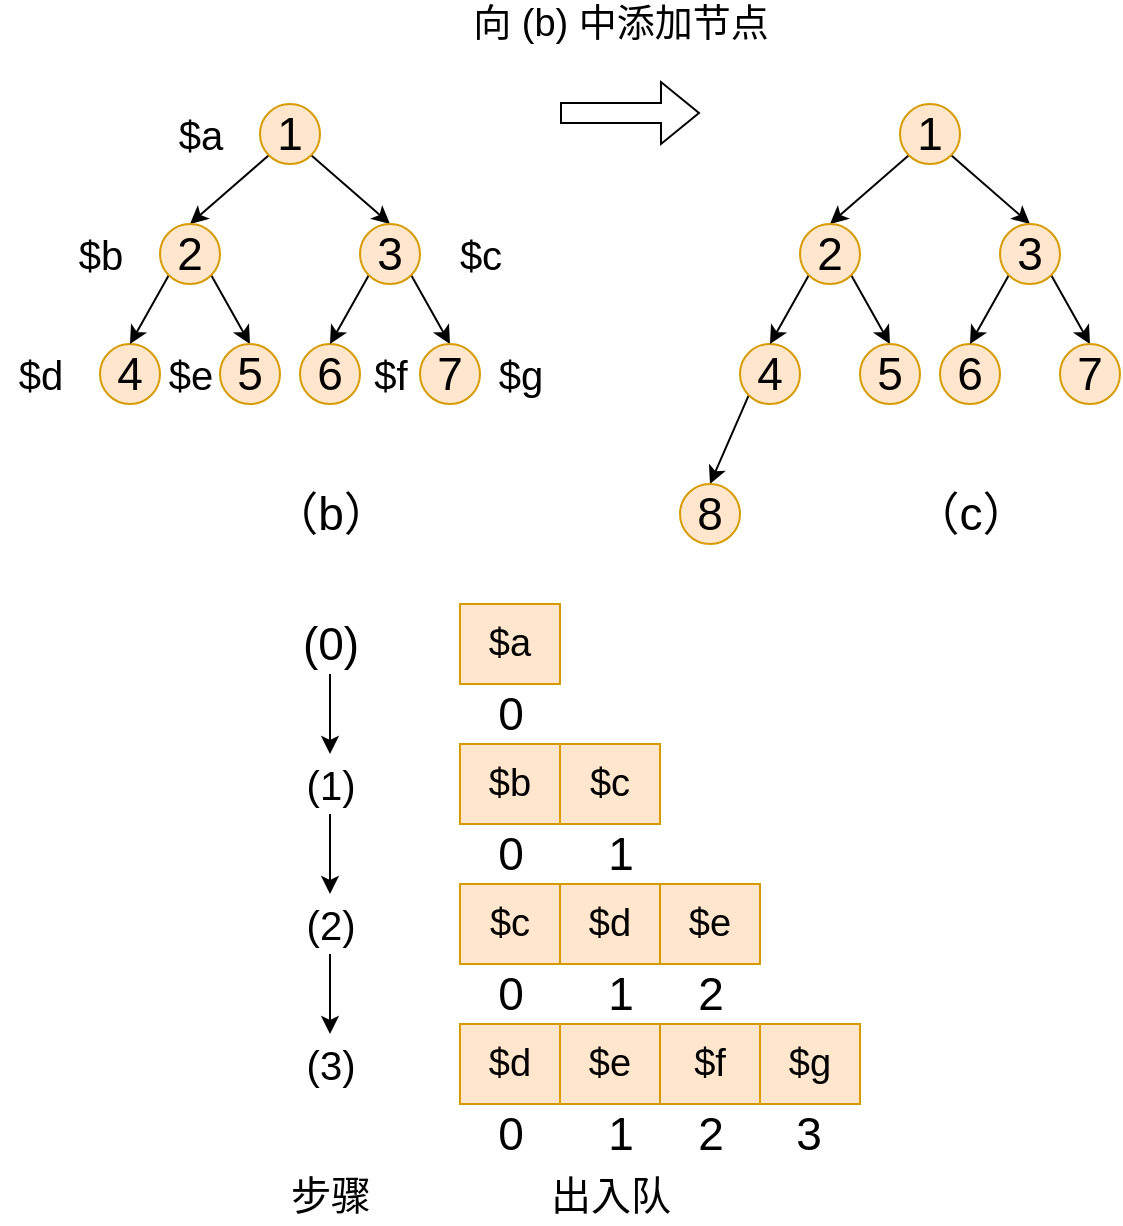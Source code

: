 <mxfile version="17.4.2" type="device"><diagram id="Hxz5rory-RA_ZtO3WT0c" name="Page-1"><mxGraphModel dx="731" dy="428" grid="1" gridSize="10" guides="1" tooltips="1" connect="1" arrows="1" fold="1" page="1" pageScale="1" pageWidth="827" pageHeight="1169" math="0" shadow="0"><root><mxCell id="0"/><mxCell id="1" parent="0"/><mxCell id="0pjJAwpjxIZUtkKJYewW-1" style="rounded=0;orthogonalLoop=1;jettySize=auto;html=1;exitX=0;exitY=1;exitDx=0;exitDy=0;entryX=0.5;entryY=0;entryDx=0;entryDy=0;" edge="1" parent="1" source="0pjJAwpjxIZUtkKJYewW-3" target="0pjJAwpjxIZUtkKJYewW-8"><mxGeometry relative="1" as="geometry"><mxPoint x="130" y="290" as="targetPoint"/></mxGeometry></mxCell><mxCell id="0pjJAwpjxIZUtkKJYewW-2" style="edgeStyle=none;rounded=0;orthogonalLoop=1;jettySize=auto;html=1;exitX=1;exitY=1;exitDx=0;exitDy=0;entryX=0.5;entryY=0;entryDx=0;entryDy=0;" edge="1" parent="1" source="0pjJAwpjxIZUtkKJYewW-3" target="0pjJAwpjxIZUtkKJYewW-11"><mxGeometry relative="1" as="geometry"/></mxCell><mxCell id="0pjJAwpjxIZUtkKJYewW-3" value="1" style="ellipse;whiteSpace=wrap;html=1;aspect=fixed;fontSize=23;fontStyle=0;fillColor=#ffe6cc;strokeColor=#d79b00;" vertex="1" parent="1"><mxGeometry x="140" y="220" width="30" height="30" as="geometry"/></mxCell><mxCell id="0pjJAwpjxIZUtkKJYewW-4" value="4" style="ellipse;whiteSpace=wrap;html=1;aspect=fixed;fontSize=23;fontStyle=0;fillColor=#ffe6cc;strokeColor=#d79b00;" vertex="1" parent="1"><mxGeometry x="60" y="340" width="30" height="30" as="geometry"/></mxCell><mxCell id="0pjJAwpjxIZUtkKJYewW-5" value="6" style="ellipse;whiteSpace=wrap;html=1;aspect=fixed;fontSize=23;fontStyle=0;fillColor=#ffe6cc;strokeColor=#d79b00;" vertex="1" parent="1"><mxGeometry x="160" y="340" width="30" height="30" as="geometry"/></mxCell><mxCell id="0pjJAwpjxIZUtkKJYewW-6" style="edgeStyle=none;rounded=0;orthogonalLoop=1;jettySize=auto;html=1;exitX=0;exitY=1;exitDx=0;exitDy=0;entryX=0.5;entryY=0;entryDx=0;entryDy=0;" edge="1" parent="1" source="0pjJAwpjxIZUtkKJYewW-8" target="0pjJAwpjxIZUtkKJYewW-4"><mxGeometry relative="1" as="geometry"/></mxCell><mxCell id="0pjJAwpjxIZUtkKJYewW-7" style="edgeStyle=none;rounded=0;orthogonalLoop=1;jettySize=auto;html=1;exitX=1;exitY=1;exitDx=0;exitDy=0;entryX=0.5;entryY=0;entryDx=0;entryDy=0;" edge="1" parent="1" source="0pjJAwpjxIZUtkKJYewW-8" target="0pjJAwpjxIZUtkKJYewW-12"><mxGeometry relative="1" as="geometry"/></mxCell><mxCell id="0pjJAwpjxIZUtkKJYewW-8" value="2" style="ellipse;whiteSpace=wrap;html=1;aspect=fixed;fontSize=23;fontStyle=0;fillColor=#ffe6cc;strokeColor=#d79b00;" vertex="1" parent="1"><mxGeometry x="90" y="280" width="30" height="30" as="geometry"/></mxCell><mxCell id="0pjJAwpjxIZUtkKJYewW-9" style="edgeStyle=none;rounded=0;orthogonalLoop=1;jettySize=auto;html=1;exitX=0;exitY=1;exitDx=0;exitDy=0;entryX=0.5;entryY=0;entryDx=0;entryDy=0;" edge="1" parent="1" source="0pjJAwpjxIZUtkKJYewW-11" target="0pjJAwpjxIZUtkKJYewW-5"><mxGeometry relative="1" as="geometry"/></mxCell><mxCell id="0pjJAwpjxIZUtkKJYewW-10" style="edgeStyle=none;rounded=0;orthogonalLoop=1;jettySize=auto;html=1;exitX=1;exitY=1;exitDx=0;exitDy=0;entryX=0.5;entryY=0;entryDx=0;entryDy=0;fontSize=23;" edge="1" parent="1" source="0pjJAwpjxIZUtkKJYewW-11" target="0pjJAwpjxIZUtkKJYewW-13"><mxGeometry relative="1" as="geometry"/></mxCell><mxCell id="0pjJAwpjxIZUtkKJYewW-11" value="3" style="ellipse;whiteSpace=wrap;html=1;aspect=fixed;fontSize=23;fontStyle=0;fillColor=#ffe6cc;strokeColor=#d79b00;" vertex="1" parent="1"><mxGeometry x="190" y="280" width="30" height="30" as="geometry"/></mxCell><mxCell id="0pjJAwpjxIZUtkKJYewW-12" value="5" style="ellipse;whiteSpace=wrap;html=1;aspect=fixed;fontSize=23;fontStyle=0;fillColor=#ffe6cc;strokeColor=#d79b00;" vertex="1" parent="1"><mxGeometry x="120" y="340" width="30" height="30" as="geometry"/></mxCell><mxCell id="0pjJAwpjxIZUtkKJYewW-13" value="7" style="ellipse;whiteSpace=wrap;html=1;aspect=fixed;fontSize=23;fontStyle=0;fillColor=#ffe6cc;strokeColor=#d79b00;" vertex="1" parent="1"><mxGeometry x="220" y="340" width="30" height="30" as="geometry"/></mxCell><mxCell id="0pjJAwpjxIZUtkKJYewW-14" value="（b）" style="text;html=1;resizable=0;autosize=1;align=center;verticalAlign=middle;points=[];fillColor=none;strokeColor=none;rounded=0;fontSize=23;" vertex="1" parent="1"><mxGeometry x="140" y="410" width="70" height="30" as="geometry"/></mxCell><mxCell id="0pjJAwpjxIZUtkKJYewW-15" style="rounded=0;orthogonalLoop=1;jettySize=auto;html=1;exitX=0;exitY=1;exitDx=0;exitDy=0;entryX=0.5;entryY=0;entryDx=0;entryDy=0;" edge="1" parent="1" source="0pjJAwpjxIZUtkKJYewW-17" target="0pjJAwpjxIZUtkKJYewW-23"><mxGeometry relative="1" as="geometry"><mxPoint x="450" y="290" as="targetPoint"/></mxGeometry></mxCell><mxCell id="0pjJAwpjxIZUtkKJYewW-16" style="edgeStyle=none;rounded=0;orthogonalLoop=1;jettySize=auto;html=1;exitX=1;exitY=1;exitDx=0;exitDy=0;entryX=0.5;entryY=0;entryDx=0;entryDy=0;" edge="1" parent="1" source="0pjJAwpjxIZUtkKJYewW-17" target="0pjJAwpjxIZUtkKJYewW-26"><mxGeometry relative="1" as="geometry"/></mxCell><mxCell id="0pjJAwpjxIZUtkKJYewW-17" value="1" style="ellipse;whiteSpace=wrap;html=1;aspect=fixed;fontSize=23;fontStyle=0;fillColor=#ffe6cc;strokeColor=#d79b00;" vertex="1" parent="1"><mxGeometry x="460" y="220" width="30" height="30" as="geometry"/></mxCell><mxCell id="0pjJAwpjxIZUtkKJYewW-18" style="edgeStyle=none;rounded=0;orthogonalLoop=1;jettySize=auto;html=1;exitX=0;exitY=1;exitDx=0;exitDy=0;entryX=0.5;entryY=0;entryDx=0;entryDy=0;fontSize=23;" edge="1" parent="1" source="0pjJAwpjxIZUtkKJYewW-19" target="0pjJAwpjxIZUtkKJYewW-29"><mxGeometry relative="1" as="geometry"/></mxCell><mxCell id="0pjJAwpjxIZUtkKJYewW-19" value="4" style="ellipse;whiteSpace=wrap;html=1;aspect=fixed;fontSize=23;fontStyle=0;fillColor=#ffe6cc;strokeColor=#d79b00;" vertex="1" parent="1"><mxGeometry x="380" y="340" width="30" height="30" as="geometry"/></mxCell><mxCell id="0pjJAwpjxIZUtkKJYewW-20" value="6" style="ellipse;whiteSpace=wrap;html=1;aspect=fixed;fontSize=23;fontStyle=0;fillColor=#ffe6cc;strokeColor=#d79b00;" vertex="1" parent="1"><mxGeometry x="480" y="340" width="30" height="30" as="geometry"/></mxCell><mxCell id="0pjJAwpjxIZUtkKJYewW-21" style="edgeStyle=none;rounded=0;orthogonalLoop=1;jettySize=auto;html=1;exitX=0;exitY=1;exitDx=0;exitDy=0;entryX=0.5;entryY=0;entryDx=0;entryDy=0;" edge="1" parent="1" source="0pjJAwpjxIZUtkKJYewW-23" target="0pjJAwpjxIZUtkKJYewW-19"><mxGeometry relative="1" as="geometry"/></mxCell><mxCell id="0pjJAwpjxIZUtkKJYewW-22" style="edgeStyle=none;rounded=0;orthogonalLoop=1;jettySize=auto;html=1;exitX=1;exitY=1;exitDx=0;exitDy=0;entryX=0.5;entryY=0;entryDx=0;entryDy=0;" edge="1" parent="1" source="0pjJAwpjxIZUtkKJYewW-23" target="0pjJAwpjxIZUtkKJYewW-27"><mxGeometry relative="1" as="geometry"/></mxCell><mxCell id="0pjJAwpjxIZUtkKJYewW-23" value="2" style="ellipse;whiteSpace=wrap;html=1;aspect=fixed;fontSize=23;fontStyle=0;fillColor=#ffe6cc;strokeColor=#d79b00;" vertex="1" parent="1"><mxGeometry x="410" y="280" width="30" height="30" as="geometry"/></mxCell><mxCell id="0pjJAwpjxIZUtkKJYewW-24" style="edgeStyle=none;rounded=0;orthogonalLoop=1;jettySize=auto;html=1;exitX=0;exitY=1;exitDx=0;exitDy=0;entryX=0.5;entryY=0;entryDx=0;entryDy=0;" edge="1" parent="1" source="0pjJAwpjxIZUtkKJYewW-26" target="0pjJAwpjxIZUtkKJYewW-20"><mxGeometry relative="1" as="geometry"/></mxCell><mxCell id="0pjJAwpjxIZUtkKJYewW-25" style="edgeStyle=none;rounded=0;orthogonalLoop=1;jettySize=auto;html=1;exitX=1;exitY=1;exitDx=0;exitDy=0;entryX=0.5;entryY=0;entryDx=0;entryDy=0;fontSize=23;" edge="1" parent="1" source="0pjJAwpjxIZUtkKJYewW-26" target="0pjJAwpjxIZUtkKJYewW-28"><mxGeometry relative="1" as="geometry"/></mxCell><mxCell id="0pjJAwpjxIZUtkKJYewW-26" value="3" style="ellipse;whiteSpace=wrap;html=1;aspect=fixed;fontSize=23;fontStyle=0;fillColor=#ffe6cc;strokeColor=#d79b00;" vertex="1" parent="1"><mxGeometry x="510" y="280" width="30" height="30" as="geometry"/></mxCell><mxCell id="0pjJAwpjxIZUtkKJYewW-27" value="5" style="ellipse;whiteSpace=wrap;html=1;aspect=fixed;fontSize=23;fontStyle=0;fillColor=#ffe6cc;strokeColor=#d79b00;" vertex="1" parent="1"><mxGeometry x="440" y="340" width="30" height="30" as="geometry"/></mxCell><mxCell id="0pjJAwpjxIZUtkKJYewW-28" value="7" style="ellipse;whiteSpace=wrap;html=1;aspect=fixed;fontSize=23;fontStyle=0;fillColor=#ffe6cc;strokeColor=#d79b00;" vertex="1" parent="1"><mxGeometry x="540" y="340" width="30" height="30" as="geometry"/></mxCell><mxCell id="0pjJAwpjxIZUtkKJYewW-29" value="8" style="ellipse;whiteSpace=wrap;html=1;aspect=fixed;fontSize=23;fontStyle=0;fillColor=#ffe6cc;strokeColor=#d79b00;" vertex="1" parent="1"><mxGeometry x="350" y="410" width="30" height="30" as="geometry"/></mxCell><mxCell id="0pjJAwpjxIZUtkKJYewW-30" value="（c）" style="text;html=1;resizable=0;autosize=1;align=center;verticalAlign=middle;points=[];fillColor=none;strokeColor=none;rounded=0;fontSize=23;" vertex="1" parent="1"><mxGeometry x="460" y="410" width="70" height="30" as="geometry"/></mxCell><mxCell id="0pjJAwpjxIZUtkKJYewW-31" value="" style="shape=flexArrow;endArrow=classic;html=1;rounded=0;" edge="1" parent="1"><mxGeometry width="50" height="50" relative="1" as="geometry"><mxPoint x="290" y="224.5" as="sourcePoint"/><mxPoint x="360" y="224.5" as="targetPoint"/></mxGeometry></mxCell><mxCell id="0pjJAwpjxIZUtkKJYewW-32" value="&lt;font style=&quot;font-size: 19px&quot;&gt;向 (b) 中添加节点&lt;/font&gt;" style="text;html=1;align=center;verticalAlign=middle;resizable=0;points=[];autosize=1;strokeColor=none;fillColor=none;" vertex="1" parent="1"><mxGeometry x="240" y="170" width="160" height="20" as="geometry"/></mxCell><mxCell id="0pjJAwpjxIZUtkKJYewW-34" value="&lt;font style=&quot;font-size: 20px&quot;&gt;$a&lt;/font&gt;" style="text;html=1;align=center;verticalAlign=middle;resizable=0;points=[];autosize=1;strokeColor=none;fillColor=none;" vertex="1" parent="1"><mxGeometry x="90" y="225" width="40" height="20" as="geometry"/></mxCell><mxCell id="0pjJAwpjxIZUtkKJYewW-35" value="&lt;font style=&quot;font-size: 20px&quot;&gt;$b&lt;/font&gt;" style="text;html=1;align=center;verticalAlign=middle;resizable=0;points=[];autosize=1;strokeColor=none;fillColor=none;" vertex="1" parent="1"><mxGeometry x="40" y="285" width="40" height="20" as="geometry"/></mxCell><mxCell id="0pjJAwpjxIZUtkKJYewW-37" value="&lt;font style=&quot;font-size: 20px&quot;&gt;$c&lt;/font&gt;" style="text;html=1;align=center;verticalAlign=middle;resizable=0;points=[];autosize=1;strokeColor=none;fillColor=none;" vertex="1" parent="1"><mxGeometry x="230" y="285" width="40" height="20" as="geometry"/></mxCell><mxCell id="0pjJAwpjxIZUtkKJYewW-38" value="&lt;font style=&quot;font-size: 20px&quot;&gt;$d&lt;/font&gt;" style="text;html=1;align=center;verticalAlign=middle;resizable=0;points=[];autosize=1;strokeColor=none;fillColor=none;" vertex="1" parent="1"><mxGeometry x="10" y="345" width="40" height="20" as="geometry"/></mxCell><mxCell id="0pjJAwpjxIZUtkKJYewW-39" value="&lt;font style=&quot;font-size: 20px&quot;&gt;$e&lt;/font&gt;" style="text;html=1;align=center;verticalAlign=middle;resizable=0;points=[];autosize=1;strokeColor=none;fillColor=none;" vertex="1" parent="1"><mxGeometry x="85" y="345" width="40" height="20" as="geometry"/></mxCell><mxCell id="0pjJAwpjxIZUtkKJYewW-40" value="&lt;font style=&quot;font-size: 20px&quot;&gt;$f&lt;/font&gt;" style="text;html=1;align=center;verticalAlign=middle;resizable=0;points=[];autosize=1;strokeColor=none;fillColor=none;" vertex="1" parent="1"><mxGeometry x="190" y="345" width="30" height="20" as="geometry"/></mxCell><mxCell id="0pjJAwpjxIZUtkKJYewW-41" value="&lt;font style=&quot;font-size: 20px&quot;&gt;$g&lt;/font&gt;" style="text;html=1;align=center;verticalAlign=middle;resizable=0;points=[];autosize=1;strokeColor=none;fillColor=none;" vertex="1" parent="1"><mxGeometry x="250" y="345" width="40" height="20" as="geometry"/></mxCell><mxCell id="0pjJAwpjxIZUtkKJYewW-62" value="$a" style="rounded=0;whiteSpace=wrap;html=1;fontSize=19;fontStyle=0;fillColor=#ffe6cc;strokeColor=#d79b00;" vertex="1" parent="1"><mxGeometry x="240" y="470" width="50" height="40" as="geometry"/></mxCell><mxCell id="0pjJAwpjxIZUtkKJYewW-63" value="0" style="text;html=1;resizable=0;autosize=1;align=center;verticalAlign=middle;points=[];fillColor=none;strokeColor=none;rounded=0;fontSize=23;" vertex="1" parent="1"><mxGeometry x="250" y="510" width="30" height="30" as="geometry"/></mxCell><mxCell id="0pjJAwpjxIZUtkKJYewW-81" value="$b" style="rounded=0;whiteSpace=wrap;html=1;fontSize=19;fontStyle=0;fillColor=#ffe6cc;strokeColor=#d79b00;" vertex="1" parent="1"><mxGeometry x="240" y="540" width="50" height="40" as="geometry"/></mxCell><mxCell id="0pjJAwpjxIZUtkKJYewW-82" value="$c" style="rounded=0;whiteSpace=wrap;html=1;fontSize=19;fontStyle=0;fillColor=#ffe6cc;strokeColor=#d79b00;" vertex="1" parent="1"><mxGeometry x="290" y="540" width="50" height="40" as="geometry"/></mxCell><mxCell id="0pjJAwpjxIZUtkKJYewW-83" value="1" style="text;html=1;resizable=0;autosize=1;align=center;verticalAlign=middle;points=[];fillColor=none;strokeColor=none;rounded=0;fontSize=23;" vertex="1" parent="1"><mxGeometry x="305" y="580" width="30" height="30" as="geometry"/></mxCell><mxCell id="0pjJAwpjxIZUtkKJYewW-84" value="0" style="text;html=1;resizable=0;autosize=1;align=center;verticalAlign=middle;points=[];fillColor=none;strokeColor=none;rounded=0;fontSize=23;" vertex="1" parent="1"><mxGeometry x="250" y="580" width="30" height="30" as="geometry"/></mxCell><mxCell id="0pjJAwpjxIZUtkKJYewW-85" value="$c" style="rounded=0;whiteSpace=wrap;html=1;fontSize=19;fontStyle=0;fillColor=#ffe6cc;strokeColor=#d79b00;" vertex="1" parent="1"><mxGeometry x="240" y="610" width="50" height="40" as="geometry"/></mxCell><mxCell id="0pjJAwpjxIZUtkKJYewW-86" value="$d" style="rounded=0;whiteSpace=wrap;html=1;fontSize=19;fontStyle=0;fillColor=#ffe6cc;strokeColor=#d79b00;" vertex="1" parent="1"><mxGeometry x="290" y="610" width="50" height="40" as="geometry"/></mxCell><mxCell id="0pjJAwpjxIZUtkKJYewW-87" value="1" style="text;html=1;resizable=0;autosize=1;align=center;verticalAlign=middle;points=[];fillColor=none;strokeColor=none;rounded=0;fontSize=23;" vertex="1" parent="1"><mxGeometry x="305" y="650" width="30" height="30" as="geometry"/></mxCell><mxCell id="0pjJAwpjxIZUtkKJYewW-88" value="0" style="text;html=1;resizable=0;autosize=1;align=center;verticalAlign=middle;points=[];fillColor=none;strokeColor=none;rounded=0;fontSize=23;" vertex="1" parent="1"><mxGeometry x="250" y="650" width="30" height="30" as="geometry"/></mxCell><mxCell id="0pjJAwpjxIZUtkKJYewW-89" value="$e" style="rounded=0;whiteSpace=wrap;html=1;fontSize=19;fontStyle=0;fillColor=#ffe6cc;strokeColor=#d79b00;" vertex="1" parent="1"><mxGeometry x="340" y="610" width="50" height="40" as="geometry"/></mxCell><mxCell id="0pjJAwpjxIZUtkKJYewW-92" value="2" style="text;html=1;resizable=0;autosize=1;align=center;verticalAlign=middle;points=[];fillColor=none;strokeColor=none;rounded=0;fontSize=23;" vertex="1" parent="1"><mxGeometry x="350" y="650" width="30" height="30" as="geometry"/></mxCell><mxCell id="0pjJAwpjxIZUtkKJYewW-94" value="$d" style="rounded=0;whiteSpace=wrap;html=1;fontSize=19;fontStyle=0;fillColor=#ffe6cc;strokeColor=#d79b00;" vertex="1" parent="1"><mxGeometry x="240" y="680" width="50" height="40" as="geometry"/></mxCell><mxCell id="0pjJAwpjxIZUtkKJYewW-95" value="1" style="text;html=1;resizable=0;autosize=1;align=center;verticalAlign=middle;points=[];fillColor=none;strokeColor=none;rounded=0;fontSize=23;" vertex="1" parent="1"><mxGeometry x="305" y="720" width="30" height="30" as="geometry"/></mxCell><mxCell id="0pjJAwpjxIZUtkKJYewW-96" value="0" style="text;html=1;resizable=0;autosize=1;align=center;verticalAlign=middle;points=[];fillColor=none;strokeColor=none;rounded=0;fontSize=23;" vertex="1" parent="1"><mxGeometry x="250" y="720" width="30" height="30" as="geometry"/></mxCell><mxCell id="0pjJAwpjxIZUtkKJYewW-97" value="$e" style="rounded=0;whiteSpace=wrap;html=1;fontSize=19;fontStyle=0;fillColor=#ffe6cc;strokeColor=#d79b00;" vertex="1" parent="1"><mxGeometry x="290" y="680" width="50" height="40" as="geometry"/></mxCell><mxCell id="0pjJAwpjxIZUtkKJYewW-98" value="2" style="text;html=1;resizable=0;autosize=1;align=center;verticalAlign=middle;points=[];fillColor=none;strokeColor=none;rounded=0;fontSize=23;" vertex="1" parent="1"><mxGeometry x="350" y="720" width="30" height="30" as="geometry"/></mxCell><mxCell id="0pjJAwpjxIZUtkKJYewW-99" value="$f" style="rounded=0;whiteSpace=wrap;html=1;fontSize=19;fontStyle=0;fillColor=#ffe6cc;strokeColor=#d79b00;" vertex="1" parent="1"><mxGeometry x="340" y="680" width="50" height="40" as="geometry"/></mxCell><mxCell id="0pjJAwpjxIZUtkKJYewW-103" value="$g" style="rounded=0;whiteSpace=wrap;html=1;fontSize=19;fontStyle=0;fillColor=#ffe6cc;strokeColor=#d79b00;" vertex="1" parent="1"><mxGeometry x="390" y="680" width="50" height="40" as="geometry"/></mxCell><mxCell id="0pjJAwpjxIZUtkKJYewW-105" value="3" style="text;html=1;resizable=0;autosize=1;align=center;verticalAlign=middle;points=[];fillColor=none;strokeColor=none;rounded=0;fontSize=23;" vertex="1" parent="1"><mxGeometry x="399" y="720" width="30" height="30" as="geometry"/></mxCell><mxCell id="0pjJAwpjxIZUtkKJYewW-108" value="" style="edgeStyle=orthogonalEdgeStyle;rounded=0;orthogonalLoop=1;jettySize=auto;html=1;fontSize=20;" edge="1" parent="1" source="0pjJAwpjxIZUtkKJYewW-106" target="0pjJAwpjxIZUtkKJYewW-107"><mxGeometry relative="1" as="geometry"/></mxCell><mxCell id="0pjJAwpjxIZUtkKJYewW-106" value="(0)" style="text;html=1;resizable=0;autosize=1;align=center;verticalAlign=middle;points=[];fillColor=none;strokeColor=none;rounded=0;fontSize=23;" vertex="1" parent="1"><mxGeometry x="155" y="475" width="40" height="30" as="geometry"/></mxCell><mxCell id="0pjJAwpjxIZUtkKJYewW-110" value="" style="edgeStyle=orthogonalEdgeStyle;rounded=0;orthogonalLoop=1;jettySize=auto;html=1;fontSize=20;" edge="1" parent="1" source="0pjJAwpjxIZUtkKJYewW-107" target="0pjJAwpjxIZUtkKJYewW-109"><mxGeometry relative="1" as="geometry"/></mxCell><mxCell id="0pjJAwpjxIZUtkKJYewW-107" value="(1)" style="text;html=1;resizable=0;autosize=1;align=center;verticalAlign=middle;points=[];fillColor=none;strokeColor=none;rounded=0;fontSize=20;" vertex="1" parent="1"><mxGeometry x="155" y="545" width="40" height="30" as="geometry"/></mxCell><mxCell id="0pjJAwpjxIZUtkKJYewW-112" value="" style="edgeStyle=orthogonalEdgeStyle;rounded=0;orthogonalLoop=1;jettySize=auto;html=1;fontSize=20;" edge="1" parent="1" source="0pjJAwpjxIZUtkKJYewW-109" target="0pjJAwpjxIZUtkKJYewW-111"><mxGeometry relative="1" as="geometry"/></mxCell><mxCell id="0pjJAwpjxIZUtkKJYewW-109" value="(2)" style="text;html=1;resizable=0;autosize=1;align=center;verticalAlign=middle;points=[];fillColor=none;strokeColor=none;rounded=0;fontSize=20;" vertex="1" parent="1"><mxGeometry x="155" y="615" width="40" height="30" as="geometry"/></mxCell><mxCell id="0pjJAwpjxIZUtkKJYewW-111" value="(3)" style="text;html=1;resizable=0;autosize=1;align=center;verticalAlign=middle;points=[];fillColor=none;strokeColor=none;rounded=0;fontSize=20;" vertex="1" parent="1"><mxGeometry x="155" y="685" width="40" height="30" as="geometry"/></mxCell><mxCell id="0pjJAwpjxIZUtkKJYewW-113" value="步骤" style="text;html=1;resizable=0;autosize=1;align=center;verticalAlign=middle;points=[];fillColor=none;strokeColor=none;rounded=0;fontSize=20;" vertex="1" parent="1"><mxGeometry x="145" y="750" width="60" height="30" as="geometry"/></mxCell><mxCell id="0pjJAwpjxIZUtkKJYewW-115" value="出入队" style="text;html=1;resizable=0;autosize=1;align=center;verticalAlign=middle;points=[];fillColor=none;strokeColor=none;rounded=0;fontSize=20;" vertex="1" parent="1"><mxGeometry x="275" y="750" width="80" height="30" as="geometry"/></mxCell></root></mxGraphModel></diagram></mxfile>